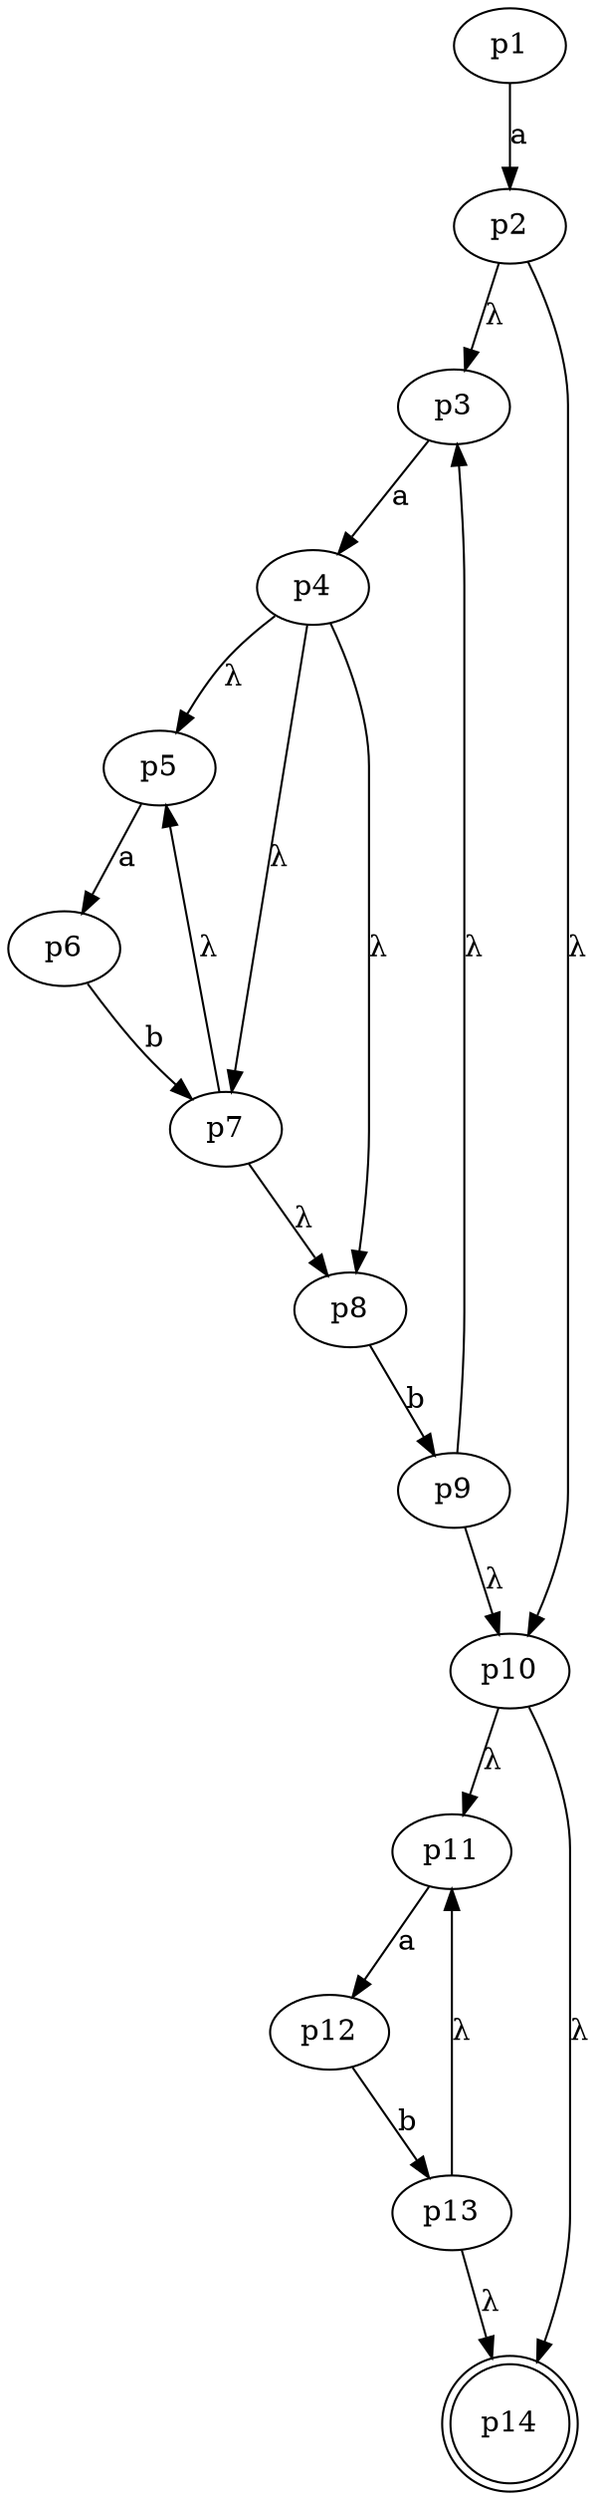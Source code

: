 digraph G 
{
    n1 [label = p1]
    n2 [label = p2]
    n3 [label = p3]
    n4 [label = p4]
    n5 [label = p5]
    n6 [label = p6]
    n7 [label = p7]
    n8 [label = p8]
    n9 [label = p9]
    n10 [label = p10]
    n11 [label = p11]
    n12 [label = p12]
    n13 [label = p13]
    n14 [label = p14, shape = doublecircle]


    n1 -> n2 [label = "a"]
    n2 -> n3 [label = "λ"]
    n2 -> n10 [label = "λ"]
    n3 -> n4 [label = "a"]
    n4 -> n5 [label = "λ"]
    n4 -> n7 [label = "λ"]
    n4 -> n8 [label = "λ"]
    n5 -> n6 [label = "a"]
    n6 -> n7 [label = "b"]
    n7 -> n8 [label = "λ"]
    n7 -> n5 [label = "λ"]
    n8 -> n9 [label = "b"]
    n9 -> n10 [label = "λ"]
    n9 -> n3 [label = "λ"]
    n10 -> n11 [label = "λ"]
    n10 -> n14 [label = "λ"]
    n11 -> n12 [label = "a"]
    n12 -> n13 [label = "b"]
    n13 -> n14 [label = "λ"]
    n13 -> n11 [label = "λ"]
}
